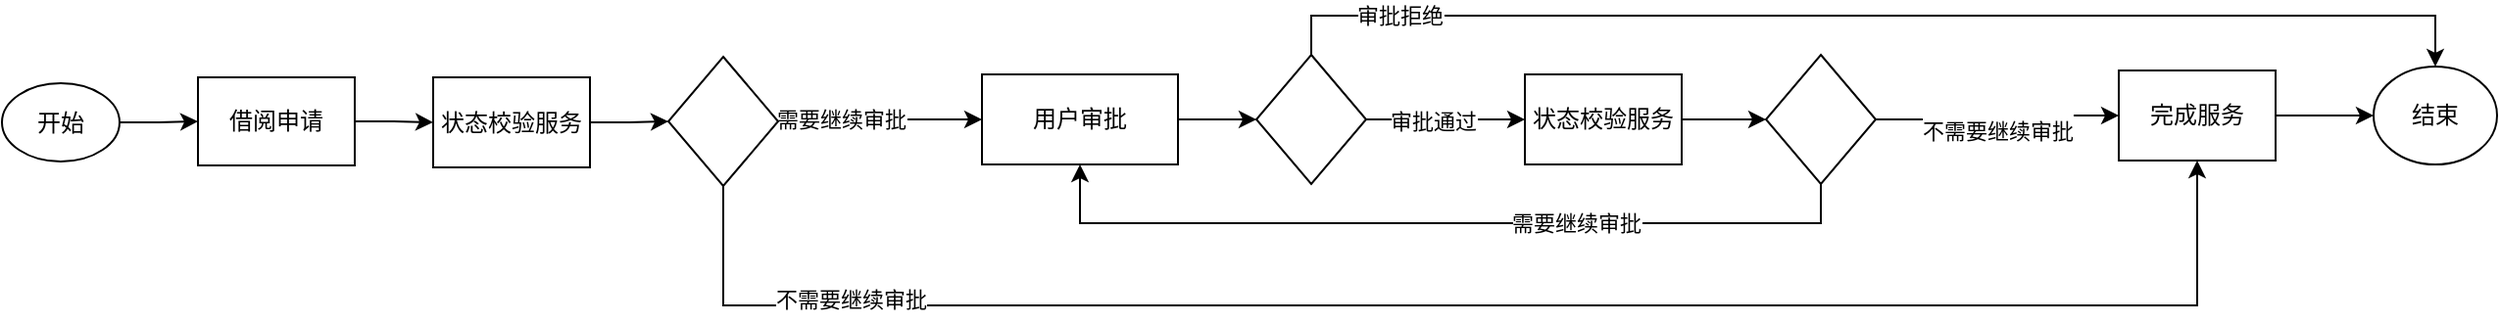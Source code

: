 <mxfile version="26.2.2">
  <diagram id="C5RBs43oDa-KdzZeNtuy" name="Page-1">
    <mxGraphModel dx="1428" dy="841" grid="1" gridSize="10" guides="1" tooltips="1" connect="1" arrows="1" fold="1" page="1" pageScale="1" pageWidth="827" pageHeight="1169" math="0" shadow="0">
      <root>
        <mxCell id="WIyWlLk6GJQsqaUBKTNV-0" />
        <mxCell id="WIyWlLk6GJQsqaUBKTNV-1" parent="WIyWlLk6GJQsqaUBKTNV-0" />
        <mxCell id="A0Bdbih9iGJa2M8ULdE8-2" style="edgeStyle=orthogonalEdgeStyle;rounded=0;orthogonalLoop=1;jettySize=auto;html=1;exitX=1;exitY=0.5;exitDx=0;exitDy=0;entryX=0;entryY=0.5;entryDx=0;entryDy=0;" parent="WIyWlLk6GJQsqaUBKTNV-1" source="A0Bdbih9iGJa2M8ULdE8-0" target="A0Bdbih9iGJa2M8ULdE8-1" edge="1">
          <mxGeometry relative="1" as="geometry" />
        </mxCell>
        <mxCell id="A0Bdbih9iGJa2M8ULdE8-0" value="开始" style="ellipse;whiteSpace=wrap;html=1;" parent="WIyWlLk6GJQsqaUBKTNV-1" vertex="1">
          <mxGeometry x="50" y="316.5" width="60" height="40" as="geometry" />
        </mxCell>
        <mxCell id="A0Bdbih9iGJa2M8ULdE8-4" style="edgeStyle=orthogonalEdgeStyle;rounded=0;orthogonalLoop=1;jettySize=auto;html=1;exitX=1;exitY=0.5;exitDx=0;exitDy=0;entryX=0;entryY=0.5;entryDx=0;entryDy=0;" parent="WIyWlLk6GJQsqaUBKTNV-1" source="A0Bdbih9iGJa2M8ULdE8-1" target="A0Bdbih9iGJa2M8ULdE8-3" edge="1">
          <mxGeometry relative="1" as="geometry" />
        </mxCell>
        <mxCell id="A0Bdbih9iGJa2M8ULdE8-1" value="借阅申请" style="rounded=0;whiteSpace=wrap;html=1;" parent="WIyWlLk6GJQsqaUBKTNV-1" vertex="1">
          <mxGeometry x="150" y="313.5" width="80" height="45" as="geometry" />
        </mxCell>
        <mxCell id="A0Bdbih9iGJa2M8ULdE8-12" style="edgeStyle=orthogonalEdgeStyle;rounded=0;orthogonalLoop=1;jettySize=auto;html=1;exitX=1;exitY=0.5;exitDx=0;exitDy=0;" parent="WIyWlLk6GJQsqaUBKTNV-1" source="A0Bdbih9iGJa2M8ULdE8-3" target="A0Bdbih9iGJa2M8ULdE8-11" edge="1">
          <mxGeometry relative="1" as="geometry" />
        </mxCell>
        <mxCell id="A0Bdbih9iGJa2M8ULdE8-3" value="状态校验服务" style="rounded=0;whiteSpace=wrap;html=1;" parent="WIyWlLk6GJQsqaUBKTNV-1" vertex="1">
          <mxGeometry x="270" y="313.5" width="80" height="46" as="geometry" />
        </mxCell>
        <mxCell id="A0Bdbih9iGJa2M8ULdE8-9" style="edgeStyle=orthogonalEdgeStyle;rounded=0;orthogonalLoop=1;jettySize=auto;html=1;exitX=1;exitY=0.5;exitDx=0;exitDy=0;entryX=0;entryY=0.5;entryDx=0;entryDy=0;" parent="WIyWlLk6GJQsqaUBKTNV-1" source="A0Bdbih9iGJa2M8ULdE8-7" target="A0Bdbih9iGJa2M8ULdE8-8" edge="1">
          <mxGeometry relative="1" as="geometry" />
        </mxCell>
        <mxCell id="A0Bdbih9iGJa2M8ULdE8-7" value="完成服务" style="rounded=0;whiteSpace=wrap;html=1;" parent="WIyWlLk6GJQsqaUBKTNV-1" vertex="1">
          <mxGeometry x="1130" y="310" width="80" height="46" as="geometry" />
        </mxCell>
        <mxCell id="A0Bdbih9iGJa2M8ULdE8-8" value="结束" style="ellipse;whiteSpace=wrap;html=1;" parent="WIyWlLk6GJQsqaUBKTNV-1" vertex="1">
          <mxGeometry x="1260" y="308" width="63" height="50" as="geometry" />
        </mxCell>
        <mxCell id="A0Bdbih9iGJa2M8ULdE8-14" style="edgeStyle=orthogonalEdgeStyle;rounded=0;orthogonalLoop=1;jettySize=auto;html=1;exitX=0.5;exitY=1;exitDx=0;exitDy=0;entryX=0.5;entryY=1;entryDx=0;entryDy=0;" parent="WIyWlLk6GJQsqaUBKTNV-1" source="A0Bdbih9iGJa2M8ULdE8-11" target="A0Bdbih9iGJa2M8ULdE8-7" edge="1">
          <mxGeometry relative="1" as="geometry">
            <Array as="points">
              <mxPoint x="418" y="430" />
              <mxPoint x="1170" y="430" />
            </Array>
          </mxGeometry>
        </mxCell>
        <mxCell id="A0Bdbih9iGJa2M8ULdE8-15" value="不需要继续审批" style="edgeLabel;html=1;align=center;verticalAlign=middle;resizable=0;points=[];" parent="A0Bdbih9iGJa2M8ULdE8-14" vertex="1" connectable="0">
          <mxGeometry x="-0.809" y="3" relative="1" as="geometry">
            <mxPoint x="41" as="offset" />
          </mxGeometry>
        </mxCell>
        <mxCell id="A0Bdbih9iGJa2M8ULdE8-24" style="edgeStyle=orthogonalEdgeStyle;rounded=0;orthogonalLoop=1;jettySize=auto;html=1;exitX=1;exitY=0.5;exitDx=0;exitDy=0;entryX=0;entryY=0.5;entryDx=0;entryDy=0;" parent="WIyWlLk6GJQsqaUBKTNV-1" source="A0Bdbih9iGJa2M8ULdE8-11" target="A0Bdbih9iGJa2M8ULdE8-16" edge="1">
          <mxGeometry relative="1" as="geometry" />
        </mxCell>
        <mxCell id="A0Bdbih9iGJa2M8ULdE8-25" value="需要继续审批" style="edgeLabel;html=1;align=center;verticalAlign=middle;resizable=0;points=[];" parent="A0Bdbih9iGJa2M8ULdE8-24" vertex="1" connectable="0">
          <mxGeometry x="-0.393" y="1" relative="1" as="geometry">
            <mxPoint as="offset" />
          </mxGeometry>
        </mxCell>
        <mxCell id="A0Bdbih9iGJa2M8ULdE8-11" value="" style="rhombus;whiteSpace=wrap;html=1;" parent="WIyWlLk6GJQsqaUBKTNV-1" vertex="1">
          <mxGeometry x="390" y="303" width="56" height="66" as="geometry" />
        </mxCell>
        <mxCell id="7rpQBdhdhG-xjwGkLP2U-1" style="edgeStyle=orthogonalEdgeStyle;rounded=0;orthogonalLoop=1;jettySize=auto;html=1;exitX=1;exitY=0.5;exitDx=0;exitDy=0;entryX=0;entryY=0.5;entryDx=0;entryDy=0;" edge="1" parent="WIyWlLk6GJQsqaUBKTNV-1" source="A0Bdbih9iGJa2M8ULdE8-16" target="7rpQBdhdhG-xjwGkLP2U-0">
          <mxGeometry relative="1" as="geometry" />
        </mxCell>
        <mxCell id="A0Bdbih9iGJa2M8ULdE8-16" value="用户审批" style="rounded=0;whiteSpace=wrap;html=1;" parent="WIyWlLk6GJQsqaUBKTNV-1" vertex="1">
          <mxGeometry x="550" y="312" width="100" height="46" as="geometry" />
        </mxCell>
        <mxCell id="A0Bdbih9iGJa2M8ULdE8-26" style="edgeStyle=orthogonalEdgeStyle;rounded=0;orthogonalLoop=1;jettySize=auto;html=1;exitX=1;exitY=0.5;exitDx=0;exitDy=0;" parent="WIyWlLk6GJQsqaUBKTNV-1" source="A0Bdbih9iGJa2M8ULdE8-17" target="A0Bdbih9iGJa2M8ULdE8-20" edge="1">
          <mxGeometry relative="1" as="geometry" />
        </mxCell>
        <mxCell id="A0Bdbih9iGJa2M8ULdE8-17" value="状态校验服务" style="rounded=0;whiteSpace=wrap;html=1;" parent="WIyWlLk6GJQsqaUBKTNV-1" vertex="1">
          <mxGeometry x="827" y="312" width="80" height="46" as="geometry" />
        </mxCell>
        <mxCell id="A0Bdbih9iGJa2M8ULdE8-21" value="&lt;br&gt;&lt;br&gt;&lt;span style=&quot;color: rgb(0, 0, 0); font-family: helvetica; font-size: 11px; font-style: normal; font-weight: 400; letter-spacing: normal; text-align: center; text-indent: 0px; text-transform: none; word-spacing: 0px; background-color: rgb(255, 255, 255); display: inline; float: none;&quot;&gt;不需要继续审批&lt;/span&gt;&lt;div&gt;&lt;br/&gt;&lt;/div&gt;" style="edgeStyle=orthogonalEdgeStyle;rounded=0;orthogonalLoop=1;jettySize=auto;html=1;exitX=1;exitY=0.5;exitDx=0;exitDy=0;entryX=0;entryY=0.5;entryDx=0;entryDy=0;" parent="WIyWlLk6GJQsqaUBKTNV-1" source="A0Bdbih9iGJa2M8ULdE8-20" target="A0Bdbih9iGJa2M8ULdE8-7" edge="1">
          <mxGeometry relative="1" as="geometry" />
        </mxCell>
        <mxCell id="A0Bdbih9iGJa2M8ULdE8-27" style="edgeStyle=orthogonalEdgeStyle;rounded=0;orthogonalLoop=1;jettySize=auto;html=1;exitX=0.5;exitY=1;exitDx=0;exitDy=0;entryX=0.5;entryY=1;entryDx=0;entryDy=0;" parent="WIyWlLk6GJQsqaUBKTNV-1" source="A0Bdbih9iGJa2M8ULdE8-20" target="A0Bdbih9iGJa2M8ULdE8-16" edge="1">
          <mxGeometry relative="1" as="geometry" />
        </mxCell>
        <mxCell id="A0Bdbih9iGJa2M8ULdE8-29" value="需要继续审批" style="edgeLabel;html=1;align=center;verticalAlign=middle;resizable=0;points=[];" parent="A0Bdbih9iGJa2M8ULdE8-27" vertex="1" connectable="0">
          <mxGeometry x="-0.321" relative="1" as="geometry">
            <mxPoint as="offset" />
          </mxGeometry>
        </mxCell>
        <mxCell id="A0Bdbih9iGJa2M8ULdE8-20" value="" style="rhombus;whiteSpace=wrap;html=1;" parent="WIyWlLk6GJQsqaUBKTNV-1" vertex="1">
          <mxGeometry x="950" y="302" width="56" height="66" as="geometry" />
        </mxCell>
        <mxCell id="7rpQBdhdhG-xjwGkLP2U-2" style="edgeStyle=orthogonalEdgeStyle;rounded=0;orthogonalLoop=1;jettySize=auto;html=1;exitX=1;exitY=0.5;exitDx=0;exitDy=0;entryX=0;entryY=0.5;entryDx=0;entryDy=0;" edge="1" parent="WIyWlLk6GJQsqaUBKTNV-1" source="7rpQBdhdhG-xjwGkLP2U-0" target="A0Bdbih9iGJa2M8ULdE8-17">
          <mxGeometry relative="1" as="geometry" />
        </mxCell>
        <mxCell id="7rpQBdhdhG-xjwGkLP2U-3" value="审批通过" style="edgeLabel;html=1;align=center;verticalAlign=middle;resizable=0;points=[];" vertex="1" connectable="0" parent="7rpQBdhdhG-xjwGkLP2U-2">
          <mxGeometry x="-0.457" y="-1" relative="1" as="geometry">
            <mxPoint x="12" as="offset" />
          </mxGeometry>
        </mxCell>
        <mxCell id="7rpQBdhdhG-xjwGkLP2U-4" style="edgeStyle=orthogonalEdgeStyle;rounded=0;orthogonalLoop=1;jettySize=auto;html=1;exitX=0.5;exitY=0;exitDx=0;exitDy=0;entryX=0.5;entryY=0;entryDx=0;entryDy=0;" edge="1" parent="WIyWlLk6GJQsqaUBKTNV-1" source="7rpQBdhdhG-xjwGkLP2U-0" target="A0Bdbih9iGJa2M8ULdE8-8">
          <mxGeometry relative="1" as="geometry" />
        </mxCell>
        <mxCell id="7rpQBdhdhG-xjwGkLP2U-6" value="审批拒绝" style="edgeLabel;html=1;align=center;verticalAlign=middle;resizable=0;points=[];" vertex="1" connectable="0" parent="7rpQBdhdhG-xjwGkLP2U-4">
          <mxGeometry x="-0.79" relative="1" as="geometry">
            <mxPoint as="offset" />
          </mxGeometry>
        </mxCell>
        <mxCell id="7rpQBdhdhG-xjwGkLP2U-0" value="" style="rhombus;whiteSpace=wrap;html=1;" vertex="1" parent="WIyWlLk6GJQsqaUBKTNV-1">
          <mxGeometry x="690" y="302" width="56" height="66" as="geometry" />
        </mxCell>
      </root>
    </mxGraphModel>
  </diagram>
</mxfile>
